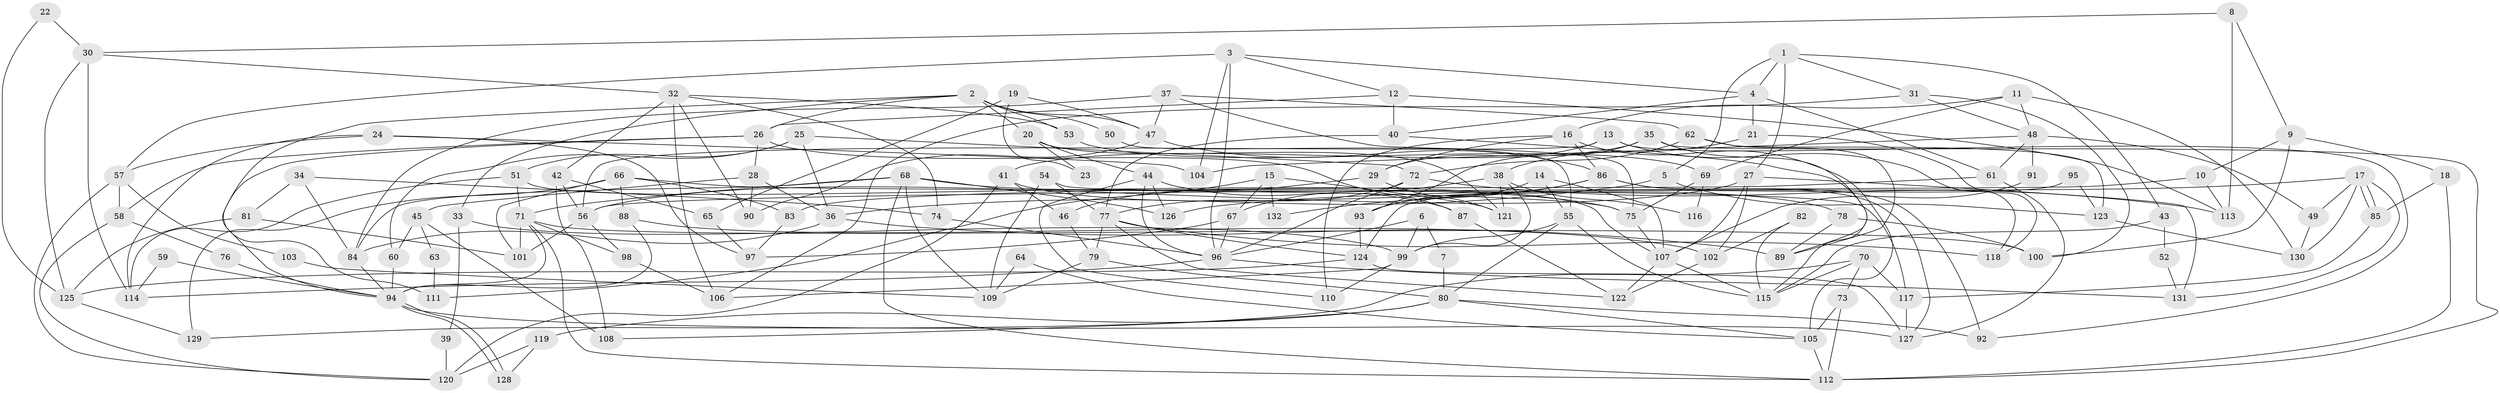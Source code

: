 // coarse degree distribution, {3: 0.11320754716981132, 8: 0.05660377358490566, 7: 0.1320754716981132, 5: 0.2641509433962264, 4: 0.09433962264150944, 6: 0.1320754716981132, 9: 0.07547169811320754, 11: 0.05660377358490566, 10: 0.03773584905660377, 12: 0.018867924528301886, 2: 0.018867924528301886}
// Generated by graph-tools (version 1.1) at 2025/37/03/04/25 23:37:10]
// undirected, 132 vertices, 264 edges
graph export_dot {
  node [color=gray90,style=filled];
  1;
  2;
  3;
  4;
  5;
  6;
  7;
  8;
  9;
  10;
  11;
  12;
  13;
  14;
  15;
  16;
  17;
  18;
  19;
  20;
  21;
  22;
  23;
  24;
  25;
  26;
  27;
  28;
  29;
  30;
  31;
  32;
  33;
  34;
  35;
  36;
  37;
  38;
  39;
  40;
  41;
  42;
  43;
  44;
  45;
  46;
  47;
  48;
  49;
  50;
  51;
  52;
  53;
  54;
  55;
  56;
  57;
  58;
  59;
  60;
  61;
  62;
  63;
  64;
  65;
  66;
  67;
  68;
  69;
  70;
  71;
  72;
  73;
  74;
  75;
  76;
  77;
  78;
  79;
  80;
  81;
  82;
  83;
  84;
  85;
  86;
  87;
  88;
  89;
  90;
  91;
  92;
  93;
  94;
  95;
  96;
  97;
  98;
  99;
  100;
  101;
  102;
  103;
  104;
  105;
  106;
  107;
  108;
  109;
  110;
  111;
  112;
  113;
  114;
  115;
  116;
  117;
  118;
  119;
  120;
  121;
  122;
  123;
  124;
  125;
  126;
  127;
  128;
  129;
  130;
  131;
  132;
  1 -- 31;
  1 -- 27;
  1 -- 4;
  1 -- 5;
  1 -- 43;
  2 -- 53;
  2 -- 26;
  2 -- 20;
  2 -- 33;
  2 -- 47;
  2 -- 50;
  2 -- 111;
  3 -- 12;
  3 -- 4;
  3 -- 57;
  3 -- 96;
  3 -- 104;
  4 -- 61;
  4 -- 21;
  4 -- 40;
  5 -- 36;
  5 -- 123;
  6 -- 99;
  6 -- 96;
  6 -- 7;
  7 -- 80;
  8 -- 30;
  8 -- 9;
  8 -- 113;
  9 -- 100;
  9 -- 18;
  9 -- 10;
  10 -- 56;
  10 -- 113;
  11 -- 130;
  11 -- 48;
  11 -- 16;
  11 -- 69;
  12 -- 113;
  12 -- 40;
  12 -- 26;
  13 -- 56;
  13 -- 92;
  13 -- 29;
  13 -- 118;
  14 -- 55;
  14 -- 93;
  14 -- 107;
  15 -- 67;
  15 -- 121;
  15 -- 111;
  15 -- 132;
  16 -- 29;
  16 -- 86;
  16 -- 105;
  16 -- 110;
  17 -- 130;
  17 -- 85;
  17 -- 85;
  17 -- 49;
  17 -- 126;
  17 -- 131;
  18 -- 112;
  18 -- 85;
  19 -- 47;
  19 -- 65;
  19 -- 23;
  20 -- 44;
  20 -- 23;
  20 -- 121;
  21 -- 118;
  21 -- 38;
  22 -- 30;
  22 -- 125;
  24 -- 114;
  24 -- 57;
  24 -- 97;
  24 -- 104;
  25 -- 51;
  25 -- 36;
  25 -- 60;
  25 -- 72;
  26 -- 94;
  26 -- 28;
  26 -- 58;
  26 -- 87;
  27 -- 131;
  27 -- 107;
  27 -- 56;
  27 -- 102;
  28 -- 36;
  28 -- 45;
  28 -- 90;
  29 -- 121;
  29 -- 46;
  30 -- 114;
  30 -- 32;
  30 -- 125;
  31 -- 106;
  31 -- 48;
  31 -- 100;
  32 -- 90;
  32 -- 74;
  32 -- 42;
  32 -- 53;
  32 -- 106;
  33 -- 99;
  33 -- 39;
  34 -- 81;
  34 -- 84;
  34 -- 74;
  35 -- 41;
  35 -- 112;
  35 -- 89;
  35 -- 93;
  36 -- 89;
  36 -- 84;
  37 -- 47;
  37 -- 75;
  37 -- 62;
  37 -- 84;
  38 -- 99;
  38 -- 67;
  38 -- 116;
  38 -- 121;
  39 -- 120;
  40 -- 77;
  40 -- 115;
  41 -- 46;
  41 -- 78;
  41 -- 120;
  42 -- 56;
  42 -- 65;
  42 -- 108;
  43 -- 115;
  43 -- 52;
  44 -- 96;
  44 -- 126;
  44 -- 87;
  44 -- 110;
  45 -- 60;
  45 -- 63;
  45 -- 108;
  46 -- 79;
  47 -- 86;
  47 -- 90;
  48 -- 104;
  48 -- 61;
  48 -- 49;
  48 -- 91;
  49 -- 130;
  50 -- 55;
  51 -- 107;
  51 -- 71;
  51 -- 114;
  52 -- 131;
  53 -- 69;
  54 -- 109;
  54 -- 77;
  54 -- 117;
  55 -- 115;
  55 -- 80;
  55 -- 99;
  56 -- 98;
  56 -- 101;
  57 -- 58;
  57 -- 103;
  57 -- 120;
  58 -- 120;
  58 -- 76;
  59 -- 114;
  59 -- 94;
  60 -- 94;
  61 -- 83;
  61 -- 127;
  62 -- 72;
  62 -- 89;
  62 -- 123;
  63 -- 111;
  64 -- 109;
  64 -- 105;
  65 -- 97;
  66 -- 101;
  66 -- 129;
  66 -- 75;
  66 -- 83;
  66 -- 88;
  67 -- 96;
  67 -- 97;
  68 -- 84;
  68 -- 112;
  68 -- 71;
  68 -- 75;
  68 -- 109;
  68 -- 126;
  69 -- 75;
  69 -- 116;
  70 -- 117;
  70 -- 115;
  70 -- 73;
  70 -- 129;
  71 -- 94;
  71 -- 98;
  71 -- 100;
  71 -- 101;
  71 -- 112;
  72 -- 113;
  72 -- 77;
  72 -- 96;
  73 -- 112;
  73 -- 105;
  74 -- 96;
  75 -- 107;
  76 -- 94;
  77 -- 122;
  77 -- 79;
  77 -- 118;
  77 -- 124;
  78 -- 100;
  78 -- 89;
  79 -- 80;
  79 -- 109;
  80 -- 108;
  80 -- 105;
  80 -- 92;
  80 -- 119;
  81 -- 101;
  81 -- 125;
  82 -- 102;
  82 -- 115;
  83 -- 97;
  84 -- 94;
  85 -- 117;
  86 -- 127;
  86 -- 92;
  86 -- 93;
  86 -- 132;
  87 -- 122;
  88 -- 102;
  88 -- 94;
  91 -- 107;
  93 -- 124;
  94 -- 128;
  94 -- 128;
  94 -- 127;
  95 -- 123;
  95 -- 124;
  96 -- 114;
  96 -- 131;
  98 -- 106;
  99 -- 110;
  99 -- 106;
  102 -- 122;
  103 -- 109;
  105 -- 112;
  107 -- 115;
  107 -- 122;
  117 -- 127;
  119 -- 120;
  119 -- 128;
  123 -- 130;
  124 -- 125;
  124 -- 127;
  125 -- 129;
}
